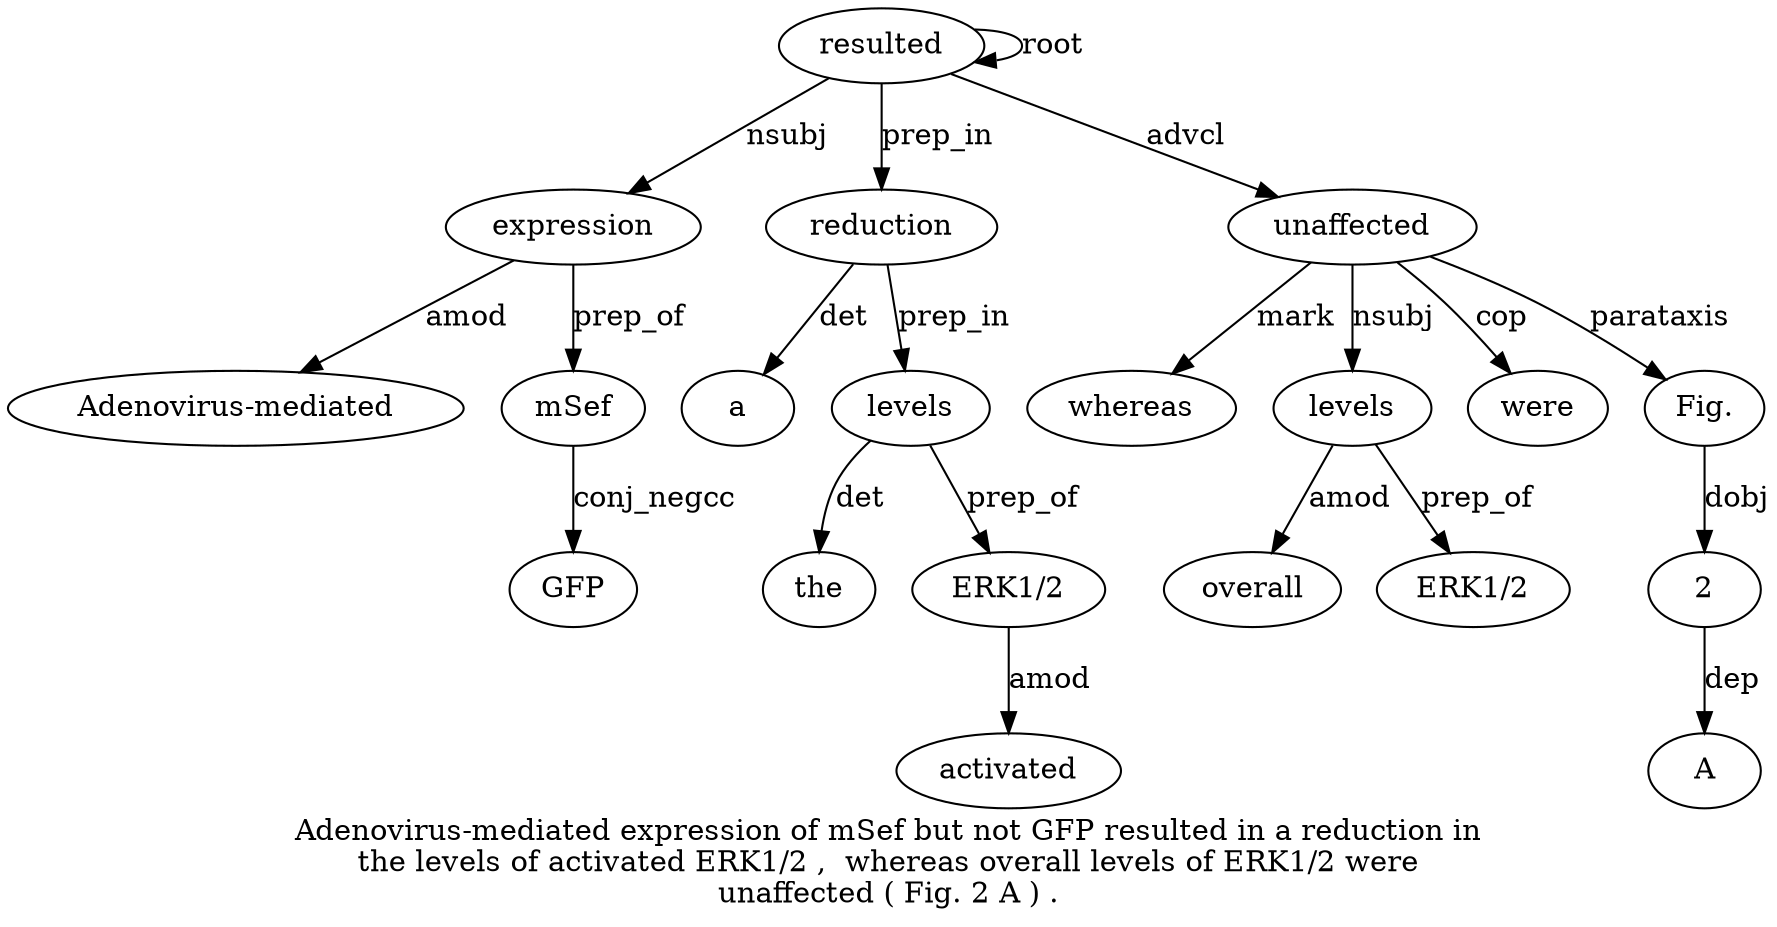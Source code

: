 digraph "Adenovirus-mediated expression of mSef but not GFP resulted in a reduction in the levels of activated ERK1/2 ,  whereas overall levels of ERK1/2 were unaffected ( Fig. 2 A ) ." {
label="Adenovirus-mediated expression of mSef but not GFP resulted in a reduction in
the levels of activated ERK1/2 ,  whereas overall levels of ERK1/2 were
unaffected ( Fig. 2 A ) .";
expression2 [style=filled, fillcolor=white, label=expression];
"Adenovirus-mediated1" [style=filled, fillcolor=white, label="Adenovirus-mediated"];
expression2 -> "Adenovirus-mediated1"  [label=amod];
resulted8 [style=filled, fillcolor=white, label=resulted];
resulted8 -> expression2  [label=nsubj];
mSef4 [style=filled, fillcolor=white, label=mSef];
expression2 -> mSef4  [label=prep_of];
GFP7 [style=filled, fillcolor=white, label=GFP];
mSef4 -> GFP7  [label=conj_negcc];
resulted8 -> resulted8  [label=root];
reduction11 [style=filled, fillcolor=white, label=reduction];
a10 [style=filled, fillcolor=white, label=a];
reduction11 -> a10  [label=det];
resulted8 -> reduction11  [label=prep_in];
levels14 [style=filled, fillcolor=white, label=levels];
the13 [style=filled, fillcolor=white, label=the];
levels14 -> the13  [label=det];
reduction11 -> levels14  [label=prep_in];
"ERK1/217" [style=filled, fillcolor=white, label="ERK1/2"];
activated16 [style=filled, fillcolor=white, label=activated];
"ERK1/217" -> activated16  [label=amod];
levels14 -> "ERK1/217"  [label=prep_of];
unaffected25 [style=filled, fillcolor=white, label=unaffected];
whereas19 [style=filled, fillcolor=white, label=whereas];
unaffected25 -> whereas19  [label=mark];
levels21 [style=filled, fillcolor=white, label=levels];
overall20 [style=filled, fillcolor=white, label=overall];
levels21 -> overall20  [label=amod];
unaffected25 -> levels21  [label=nsubj];
"ERK1/223" [style=filled, fillcolor=white, label="ERK1/2"];
levels21 -> "ERK1/223"  [label=prep_of];
were24 [style=filled, fillcolor=white, label=were];
unaffected25 -> were24  [label=cop];
resulted8 -> unaffected25  [label=advcl];
"Fig.27" [style=filled, fillcolor=white, label="Fig."];
unaffected25 -> "Fig.27"  [label=parataxis];
228 [style=filled, fillcolor=white, label=2];
"Fig.27" -> 228  [label=dobj];
A29 [style=filled, fillcolor=white, label=A];
228 -> A29  [label=dep];
}
